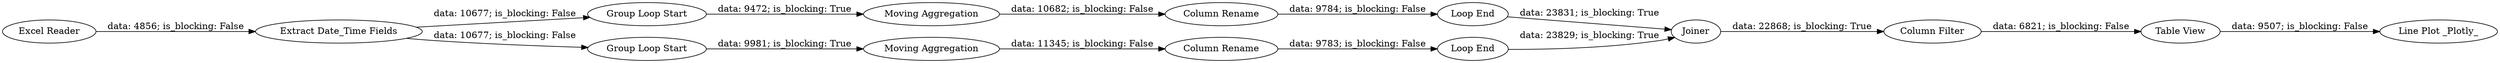 digraph {
	"-2923186208887434321_7" [label="Column Rename"]
	"-2923186208887434321_1" [label="Excel Reader"]
	"-2923186208887434321_9" [label="Column Filter"]
	"-2923186208887434321_20" [label="Moving Aggregation"]
	"-2923186208887434321_19" [label="Loop End"]
	"-2923186208887434321_21" [label=Joiner]
	"-2923186208887434321_14" [label="Group Loop Start"]
	"-2923186208887434321_10" [label="Table View"]
	"-2923186208887434321_2" [label="Extract Date_Time Fields"]
	"-2923186208887434321_6" [label="Column Rename"]
	"-2923186208887434321_13" [label="Group Loop Start"]
	"-2923186208887434321_18" [label="Moving Aggregation"]
	"-2923186208887434321_12" [label="Line Plot _Plotly_"]
	"-2923186208887434321_16" [label="Loop End"]
	"-2923186208887434321_2" -> "-2923186208887434321_13" [label="data: 10677; is_blocking: False"]
	"-2923186208887434321_13" -> "-2923186208887434321_18" [label="data: 9981; is_blocking: True"]
	"-2923186208887434321_10" -> "-2923186208887434321_12" [label="data: 9507; is_blocking: False"]
	"-2923186208887434321_7" -> "-2923186208887434321_19" [label="data: 9784; is_blocking: False"]
	"-2923186208887434321_18" -> "-2923186208887434321_6" [label="data: 11345; is_blocking: False"]
	"-2923186208887434321_1" -> "-2923186208887434321_2" [label="data: 4856; is_blocking: False"]
	"-2923186208887434321_9" -> "-2923186208887434321_10" [label="data: 6821; is_blocking: False"]
	"-2923186208887434321_2" -> "-2923186208887434321_14" [label="data: 10677; is_blocking: False"]
	"-2923186208887434321_16" -> "-2923186208887434321_21" [label="data: 23829; is_blocking: True"]
	"-2923186208887434321_6" -> "-2923186208887434321_16" [label="data: 9783; is_blocking: False"]
	"-2923186208887434321_14" -> "-2923186208887434321_20" [label="data: 9472; is_blocking: True"]
	"-2923186208887434321_19" -> "-2923186208887434321_21" [label="data: 23831; is_blocking: True"]
	"-2923186208887434321_21" -> "-2923186208887434321_9" [label="data: 22868; is_blocking: True"]
	"-2923186208887434321_20" -> "-2923186208887434321_7" [label="data: 10682; is_blocking: False"]
	rankdir=LR
}
